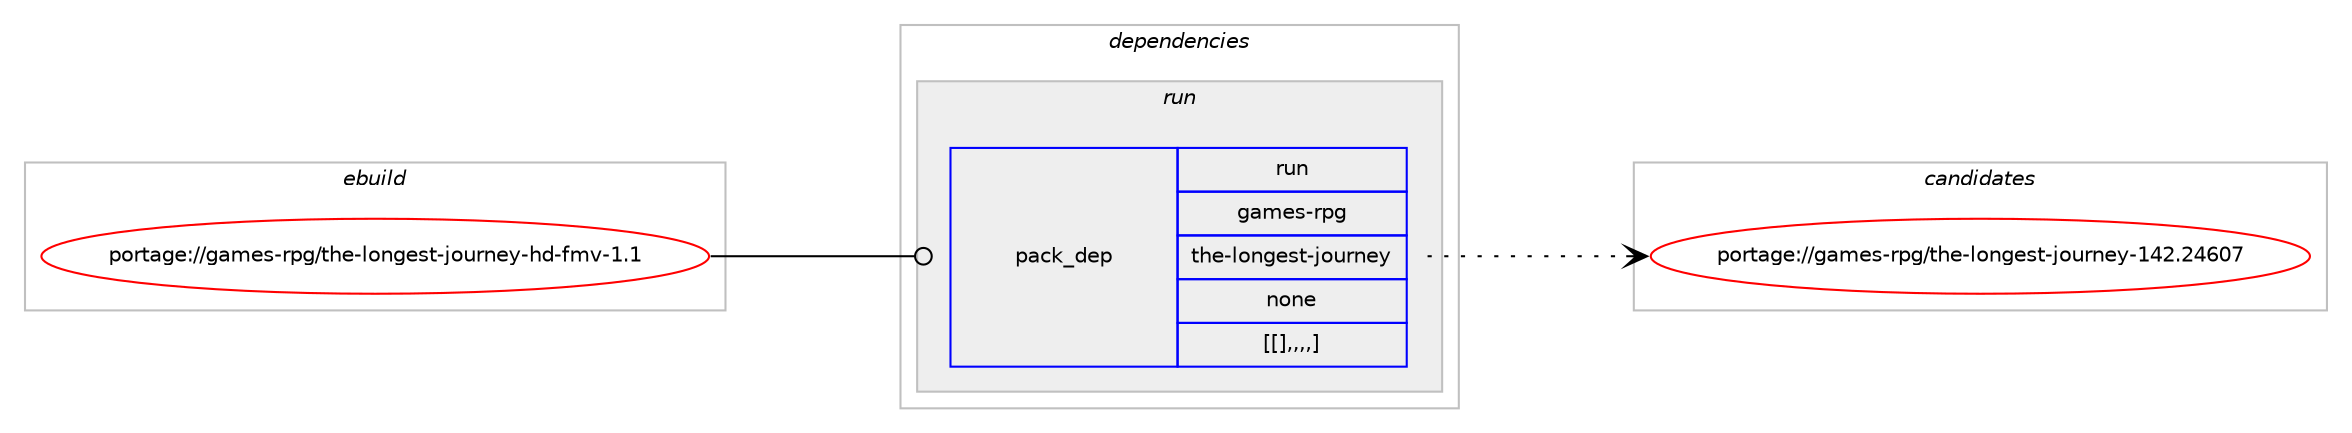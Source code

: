 digraph prolog {

# *************
# Graph options
# *************

newrank=true;
concentrate=true;
compound=true;
graph [rankdir=LR,fontname=Helvetica,fontsize=10,ranksep=1.5];#, ranksep=2.5, nodesep=0.2];
edge  [arrowhead=vee];
node  [fontname=Helvetica,fontsize=10];

# **********
# The ebuild
# **********

subgraph cluster_leftcol {
color=gray;
label=<<i>ebuild</i>>;
id [label="portage://games-rpg/the-longest-journey-hd-fmv-1.1", color=red, width=4, href="../games-rpg/the-longest-journey-hd-fmv-1.1.svg"];
}

# ****************
# The dependencies
# ****************

subgraph cluster_midcol {
color=gray;
label=<<i>dependencies</i>>;
subgraph cluster_compile {
fillcolor="#eeeeee";
style=filled;
label=<<i>compile</i>>;
}
subgraph cluster_compileandrun {
fillcolor="#eeeeee";
style=filled;
label=<<i>compile and run</i>>;
}
subgraph cluster_run {
fillcolor="#eeeeee";
style=filled;
label=<<i>run</i>>;
subgraph pack169030 {
dependency236886 [label=<<TABLE BORDER="0" CELLBORDER="1" CELLSPACING="0" CELLPADDING="4" WIDTH="220"><TR><TD ROWSPAN="6" CELLPADDING="30">pack_dep</TD></TR><TR><TD WIDTH="110">run</TD></TR><TR><TD>games-rpg</TD></TR><TR><TD>the-longest-journey</TD></TR><TR><TD>none</TD></TR><TR><TD>[[],,,,]</TD></TR></TABLE>>, shape=none, color=blue];
}
id:e -> dependency236886:w [weight=20,style="solid",arrowhead="odot"];
}
}

# **************
# The candidates
# **************

subgraph cluster_choices {
rank=same;
color=gray;
label=<<i>candidates</i>>;

subgraph choice169030 {
color=black;
nodesep=1;
choice103971091011154511411210347116104101451081111101031011151164510611111711411010112145495250465052544855 [label="portage://games-rpg/the-longest-journey-142.24607", color=red, width=4,href="../games-rpg/the-longest-journey-142.24607.svg"];
dependency236886:e -> choice103971091011154511411210347116104101451081111101031011151164510611111711411010112145495250465052544855:w [style=dotted,weight="100"];
}
}

}
